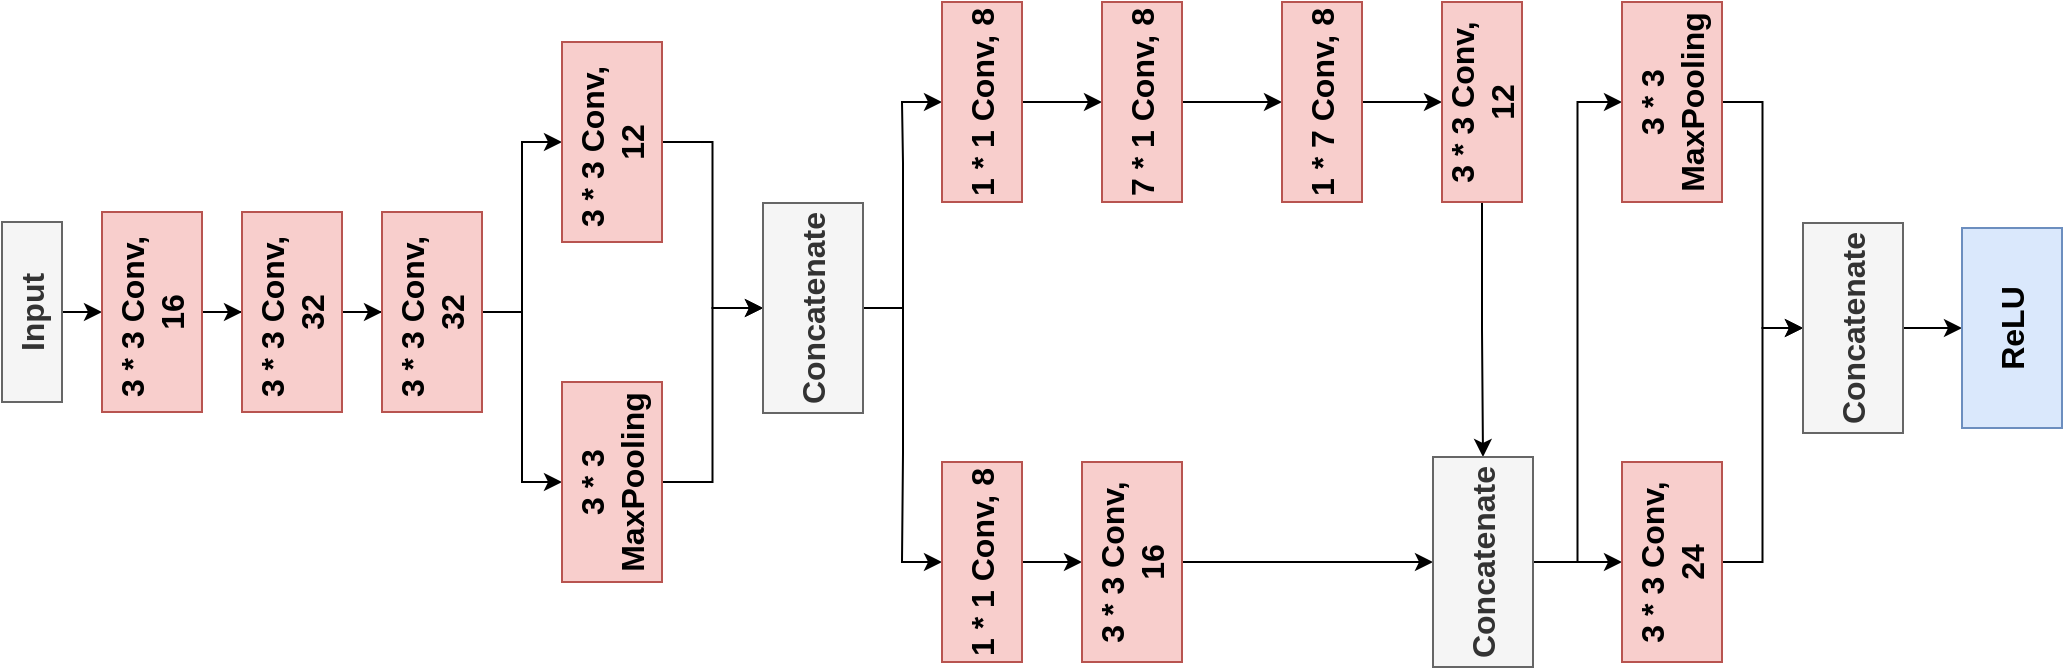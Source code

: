 <mxfile version="24.2.1" type="device">
  <diagram name="Page-1" id="hyTKVOXmDbW2sWo6DiVj">
    <mxGraphModel dx="1513" dy="753" grid="1" gridSize="10" guides="1" tooltips="1" connect="1" arrows="1" fold="1" page="1" pageScale="1" pageWidth="827" pageHeight="1169" math="0" shadow="0">
      <root>
        <mxCell id="0" />
        <mxCell id="1" parent="0" />
        <mxCell id="dDnlV9lXlKKMvEJjFumc-40" value="" style="group;rotation=-90;" parent="1" vertex="1" connectable="0">
          <mxGeometry x="138" y="60" width="332" height="1030" as="geometry" />
        </mxCell>
        <mxCell id="dDnlV9lXlKKMvEJjFumc-3" style="edgeStyle=orthogonalEdgeStyle;rounded=0;orthogonalLoop=1;jettySize=auto;html=1;exitX=0.5;exitY=1;exitDx=0;exitDy=0;entryX=0.5;entryY=0;entryDx=0;entryDy=0;fillColor=#f8cecc;strokeColor=#000000;" parent="dDnlV9lXlKKMvEJjFumc-40" source="dDnlV9lXlKKMvEJjFumc-1" target="dDnlV9lXlKKMvEJjFumc-2" edge="1">
          <mxGeometry relative="1" as="geometry" />
        </mxCell>
        <mxCell id="dDnlV9lXlKKMvEJjFumc-1" value="&lt;b&gt;&lt;font style=&quot;font-size: 16px;&quot;&gt;Input&lt;/font&gt;&lt;/b&gt;" style="rounded=0;whiteSpace=wrap;html=1;fillColor=#f5f5f5;fontColor=#333333;strokeColor=#666666;rotation=-90;" parent="dDnlV9lXlKKMvEJjFumc-40" vertex="1">
          <mxGeometry x="-379" y="489" width="90" height="30" as="geometry" />
        </mxCell>
        <mxCell id="dDnlV9lXlKKMvEJjFumc-5" value="" style="edgeStyle=orthogonalEdgeStyle;rounded=0;orthogonalLoop=1;jettySize=auto;html=1;" parent="dDnlV9lXlKKMvEJjFumc-40" source="dDnlV9lXlKKMvEJjFumc-2" target="dDnlV9lXlKKMvEJjFumc-4" edge="1">
          <mxGeometry relative="1" as="geometry" />
        </mxCell>
        <mxCell id="dDnlV9lXlKKMvEJjFumc-2" value="&lt;b&gt;&lt;font style=&quot;font-size: 16px;&quot;&gt;3 * 3 Conv,&amp;nbsp;&lt;/font&gt;&lt;/b&gt;&lt;div&gt;&lt;span style=&quot;font-size: 16px;&quot;&gt;&lt;b&gt;16&lt;/b&gt;&lt;/span&gt;&lt;/div&gt;" style="rounded=0;whiteSpace=wrap;html=1;fillColor=#f8cecc;strokeColor=#b85450;rotation=-90;" parent="dDnlV9lXlKKMvEJjFumc-40" vertex="1">
          <mxGeometry x="-324" y="479" width="100" height="50" as="geometry" />
        </mxCell>
        <mxCell id="dDnlV9lXlKKMvEJjFumc-7" value="" style="edgeStyle=orthogonalEdgeStyle;rounded=0;orthogonalLoop=1;jettySize=auto;html=1;" parent="dDnlV9lXlKKMvEJjFumc-40" source="dDnlV9lXlKKMvEJjFumc-4" target="dDnlV9lXlKKMvEJjFumc-6" edge="1">
          <mxGeometry relative="1" as="geometry" />
        </mxCell>
        <mxCell id="dDnlV9lXlKKMvEJjFumc-4" value="&lt;b&gt;&lt;font style=&quot;font-size: 16px;&quot;&gt;3 * 3 Conv,&amp;nbsp;&lt;/font&gt;&lt;/b&gt;&lt;div&gt;&lt;span style=&quot;font-size: 16px;&quot;&gt;&lt;b&gt;32&lt;/b&gt;&lt;/span&gt;&lt;/div&gt;" style="rounded=0;whiteSpace=wrap;html=1;fillColor=#f8cecc;strokeColor=#b85450;rotation=-90;" parent="dDnlV9lXlKKMvEJjFumc-40" vertex="1">
          <mxGeometry x="-254" y="479" width="100" height="50" as="geometry" />
        </mxCell>
        <mxCell id="dDnlV9lXlKKMvEJjFumc-9" style="edgeStyle=orthogonalEdgeStyle;rounded=0;orthogonalLoop=1;jettySize=auto;html=1;exitX=0.5;exitY=1;exitDx=0;exitDy=0;entryX=0.5;entryY=0;entryDx=0;entryDy=0;" parent="dDnlV9lXlKKMvEJjFumc-40" source="dDnlV9lXlKKMvEJjFumc-6" target="dDnlV9lXlKKMvEJjFumc-8" edge="1">
          <mxGeometry relative="1" as="geometry" />
        </mxCell>
        <mxCell id="dDnlV9lXlKKMvEJjFumc-11" style="edgeStyle=orthogonalEdgeStyle;rounded=0;orthogonalLoop=1;jettySize=auto;html=1;exitX=0.5;exitY=1;exitDx=0;exitDy=0;entryX=0.5;entryY=0;entryDx=0;entryDy=0;" parent="dDnlV9lXlKKMvEJjFumc-40" source="dDnlV9lXlKKMvEJjFumc-6" target="dDnlV9lXlKKMvEJjFumc-10" edge="1">
          <mxGeometry relative="1" as="geometry" />
        </mxCell>
        <mxCell id="dDnlV9lXlKKMvEJjFumc-6" value="&lt;b&gt;&lt;font style=&quot;font-size: 16px;&quot;&gt;3 * 3 Conv,&amp;nbsp;&lt;/font&gt;&lt;/b&gt;&lt;div&gt;&lt;span style=&quot;font-size: 16px;&quot;&gt;&lt;b&gt;32&lt;/b&gt;&lt;/span&gt;&lt;/div&gt;" style="rounded=0;whiteSpace=wrap;html=1;fillColor=#f8cecc;strokeColor=#b85450;rotation=-90;" parent="dDnlV9lXlKKMvEJjFumc-40" vertex="1">
          <mxGeometry x="-184" y="479" width="100" height="50" as="geometry" />
        </mxCell>
        <mxCell id="dDnlV9lXlKKMvEJjFumc-13" style="edgeStyle=orthogonalEdgeStyle;rounded=0;orthogonalLoop=1;jettySize=auto;html=1;exitX=0.5;exitY=1;exitDx=0;exitDy=0;entryX=0.5;entryY=0;entryDx=0;entryDy=0;" parent="dDnlV9lXlKKMvEJjFumc-40" source="dDnlV9lXlKKMvEJjFumc-8" target="dDnlV9lXlKKMvEJjFumc-12" edge="1">
          <mxGeometry relative="1" as="geometry" />
        </mxCell>
        <mxCell id="dDnlV9lXlKKMvEJjFumc-8" value="&lt;span style=&quot;font-size: 16px;&quot;&gt;&lt;b&gt;3 * 3 MaxPooling&lt;/b&gt;&lt;/span&gt;" style="rounded=0;whiteSpace=wrap;html=1;fillColor=#f8cecc;strokeColor=#b85450;rotation=-90;" parent="dDnlV9lXlKKMvEJjFumc-40" vertex="1">
          <mxGeometry x="-94" y="564" width="100" height="50" as="geometry" />
        </mxCell>
        <mxCell id="dDnlV9lXlKKMvEJjFumc-14" style="edgeStyle=orthogonalEdgeStyle;rounded=0;orthogonalLoop=1;jettySize=auto;html=1;exitX=0.5;exitY=1;exitDx=0;exitDy=0;entryX=0.5;entryY=0;entryDx=0;entryDy=0;" parent="dDnlV9lXlKKMvEJjFumc-40" source="dDnlV9lXlKKMvEJjFumc-10" target="dDnlV9lXlKKMvEJjFumc-12" edge="1">
          <mxGeometry relative="1" as="geometry" />
        </mxCell>
        <mxCell id="dDnlV9lXlKKMvEJjFumc-10" value="&lt;b&gt;&lt;font style=&quot;font-size: 16px;&quot;&gt;3 * 3 Conv,&amp;nbsp;&lt;/font&gt;&lt;/b&gt;&lt;div&gt;&lt;span style=&quot;font-size: 16px;&quot;&gt;&lt;b&gt;12&lt;/b&gt;&lt;/span&gt;&lt;/div&gt;" style="rounded=0;whiteSpace=wrap;html=1;fillColor=#f8cecc;strokeColor=#b85450;rotation=-90;" parent="dDnlV9lXlKKMvEJjFumc-40" vertex="1">
          <mxGeometry x="-94" y="394" width="100" height="50" as="geometry" />
        </mxCell>
        <mxCell id="dDnlV9lXlKKMvEJjFumc-16" style="edgeStyle=orthogonalEdgeStyle;rounded=0;orthogonalLoop=1;jettySize=auto;html=1;exitX=0.5;exitY=1;exitDx=0;exitDy=0;entryX=0.5;entryY=0;entryDx=0;entryDy=0;" parent="dDnlV9lXlKKMvEJjFumc-40" source="dDnlV9lXlKKMvEJjFumc-12" target="dDnlV9lXlKKMvEJjFumc-15" edge="1">
          <mxGeometry relative="1" as="geometry" />
        </mxCell>
        <mxCell id="dDnlV9lXlKKMvEJjFumc-20" style="edgeStyle=orthogonalEdgeStyle;rounded=0;orthogonalLoop=1;jettySize=auto;html=1;exitX=0.5;exitY=1;exitDx=0;exitDy=0;entryX=0.5;entryY=0;entryDx=0;entryDy=0;" parent="dDnlV9lXlKKMvEJjFumc-40" source="dDnlV9lXlKKMvEJjFumc-12" target="dDnlV9lXlKKMvEJjFumc-19" edge="1">
          <mxGeometry relative="1" as="geometry" />
        </mxCell>
        <mxCell id="dDnlV9lXlKKMvEJjFumc-12" value="&lt;span style=&quot;font-size: 16px;&quot;&gt;&lt;b&gt;Concatenate&lt;/b&gt;&lt;/span&gt;" style="rounded=0;whiteSpace=wrap;html=1;fillColor=#f5f5f5;strokeColor=#666666;fontColor=#333333;rotation=-90;" parent="dDnlV9lXlKKMvEJjFumc-40" vertex="1">
          <mxGeometry x="4" y="477" width="105" height="50" as="geometry" />
        </mxCell>
        <mxCell id="dDnlV9lXlKKMvEJjFumc-18" value="" style="edgeStyle=orthogonalEdgeStyle;rounded=0;orthogonalLoop=1;jettySize=auto;html=1;" parent="dDnlV9lXlKKMvEJjFumc-40" source="dDnlV9lXlKKMvEJjFumc-15" target="dDnlV9lXlKKMvEJjFumc-17" edge="1">
          <mxGeometry relative="1" as="geometry" />
        </mxCell>
        <mxCell id="dDnlV9lXlKKMvEJjFumc-15" value="&lt;span style=&quot;font-size: 16px;&quot;&gt;&lt;b&gt;1 * 1 Conv, 8&lt;/b&gt;&lt;/span&gt;" style="rounded=0;whiteSpace=wrap;html=1;fillColor=#f8cecc;strokeColor=#b85450;rotation=-90;" parent="dDnlV9lXlKKMvEJjFumc-40" vertex="1">
          <mxGeometry x="91" y="609" width="100" height="40" as="geometry" />
        </mxCell>
        <mxCell id="dDnlV9lXlKKMvEJjFumc-28" style="edgeStyle=orthogonalEdgeStyle;rounded=0;orthogonalLoop=1;jettySize=auto;html=1;exitX=0.5;exitY=1;exitDx=0;exitDy=0;entryX=0.5;entryY=0;entryDx=0;entryDy=0;" parent="dDnlV9lXlKKMvEJjFumc-40" source="dDnlV9lXlKKMvEJjFumc-17" target="dDnlV9lXlKKMvEJjFumc-27" edge="1">
          <mxGeometry relative="1" as="geometry" />
        </mxCell>
        <mxCell id="dDnlV9lXlKKMvEJjFumc-17" value="&lt;span style=&quot;font-size: 16px;&quot;&gt;&lt;b&gt;3 * 3 Conv, 16&lt;/b&gt;&lt;/span&gt;" style="rounded=0;whiteSpace=wrap;html=1;fillColor=#f8cecc;strokeColor=#b85450;rotation=-90;" parent="dDnlV9lXlKKMvEJjFumc-40" vertex="1">
          <mxGeometry x="166" y="604" width="100" height="50" as="geometry" />
        </mxCell>
        <mxCell id="dDnlV9lXlKKMvEJjFumc-22" value="" style="edgeStyle=orthogonalEdgeStyle;rounded=0;orthogonalLoop=1;jettySize=auto;html=1;" parent="dDnlV9lXlKKMvEJjFumc-40" source="dDnlV9lXlKKMvEJjFumc-19" target="dDnlV9lXlKKMvEJjFumc-21" edge="1">
          <mxGeometry relative="1" as="geometry" />
        </mxCell>
        <mxCell id="dDnlV9lXlKKMvEJjFumc-19" value="&lt;span style=&quot;font-size: 16px;&quot;&gt;&lt;b&gt;1 * 1 Conv, 8&lt;/b&gt;&lt;/span&gt;" style="rounded=0;whiteSpace=wrap;html=1;fillColor=#f8cecc;strokeColor=#b85450;rotation=-90;" parent="dDnlV9lXlKKMvEJjFumc-40" vertex="1">
          <mxGeometry x="91" y="379" width="100" height="40" as="geometry" />
        </mxCell>
        <mxCell id="dDnlV9lXlKKMvEJjFumc-24" value="" style="edgeStyle=orthogonalEdgeStyle;rounded=0;orthogonalLoop=1;jettySize=auto;html=1;" parent="dDnlV9lXlKKMvEJjFumc-40" source="dDnlV9lXlKKMvEJjFumc-21" target="dDnlV9lXlKKMvEJjFumc-23" edge="1">
          <mxGeometry relative="1" as="geometry" />
        </mxCell>
        <mxCell id="dDnlV9lXlKKMvEJjFumc-21" value="&lt;span style=&quot;font-size: 16px;&quot;&gt;&lt;b&gt;7 * 1 Conv, 8&lt;/b&gt;&lt;/span&gt;" style="rounded=0;whiteSpace=wrap;html=1;fillColor=#f8cecc;strokeColor=#b85450;rotation=-90;" parent="dDnlV9lXlKKMvEJjFumc-40" vertex="1">
          <mxGeometry x="171" y="379" width="100" height="40" as="geometry" />
        </mxCell>
        <mxCell id="dDnlV9lXlKKMvEJjFumc-26" value="" style="edgeStyle=orthogonalEdgeStyle;rounded=0;orthogonalLoop=1;jettySize=auto;html=1;" parent="dDnlV9lXlKKMvEJjFumc-40" source="dDnlV9lXlKKMvEJjFumc-23" target="dDnlV9lXlKKMvEJjFumc-25" edge="1">
          <mxGeometry relative="1" as="geometry" />
        </mxCell>
        <mxCell id="dDnlV9lXlKKMvEJjFumc-23" value="&lt;span style=&quot;font-size: 16px;&quot;&gt;&lt;b&gt;1 * 7 Conv, 8&lt;/b&gt;&lt;/span&gt;" style="rounded=0;whiteSpace=wrap;html=1;fillColor=#f8cecc;strokeColor=#b85450;rotation=-90;" parent="dDnlV9lXlKKMvEJjFumc-40" vertex="1">
          <mxGeometry x="261" y="379" width="100" height="40" as="geometry" />
        </mxCell>
        <mxCell id="dDnlV9lXlKKMvEJjFumc-29" style="edgeStyle=orthogonalEdgeStyle;rounded=0;orthogonalLoop=1;jettySize=auto;html=1;exitX=0;exitY=0.5;exitDx=0;exitDy=0;entryX=1;entryY=0.5;entryDx=0;entryDy=0;" parent="dDnlV9lXlKKMvEJjFumc-40" source="dDnlV9lXlKKMvEJjFumc-25" target="dDnlV9lXlKKMvEJjFumc-27" edge="1">
          <mxGeometry relative="1" as="geometry" />
        </mxCell>
        <mxCell id="dDnlV9lXlKKMvEJjFumc-25" value="&lt;span style=&quot;font-size: 16px;&quot;&gt;&lt;b&gt;3 * 3 Conv, 12&lt;/b&gt;&lt;/span&gt;" style="rounded=0;whiteSpace=wrap;html=1;fillColor=#f8cecc;strokeColor=#b85450;rotation=-90;" parent="dDnlV9lXlKKMvEJjFumc-40" vertex="1">
          <mxGeometry x="341" y="379" width="100" height="40" as="geometry" />
        </mxCell>
        <mxCell id="dDnlV9lXlKKMvEJjFumc-33" style="edgeStyle=orthogonalEdgeStyle;rounded=0;orthogonalLoop=1;jettySize=auto;html=1;exitX=0.5;exitY=1;exitDx=0;exitDy=0;entryX=0.5;entryY=0;entryDx=0;entryDy=0;" parent="dDnlV9lXlKKMvEJjFumc-40" source="dDnlV9lXlKKMvEJjFumc-27" target="dDnlV9lXlKKMvEJjFumc-32" edge="1">
          <mxGeometry relative="1" as="geometry" />
        </mxCell>
        <mxCell id="dDnlV9lXlKKMvEJjFumc-34" style="edgeStyle=orthogonalEdgeStyle;rounded=0;orthogonalLoop=1;jettySize=auto;html=1;exitX=0.5;exitY=1;exitDx=0;exitDy=0;entryX=0.5;entryY=0;entryDx=0;entryDy=0;" parent="dDnlV9lXlKKMvEJjFumc-40" source="dDnlV9lXlKKMvEJjFumc-27" target="dDnlV9lXlKKMvEJjFumc-30" edge="1">
          <mxGeometry relative="1" as="geometry" />
        </mxCell>
        <mxCell id="dDnlV9lXlKKMvEJjFumc-27" value="&lt;span style=&quot;font-size: 16px;&quot;&gt;&lt;b&gt;Concatenate&lt;/b&gt;&lt;/span&gt;" style="rounded=0;whiteSpace=wrap;html=1;fillColor=#f5f5f5;strokeColor=#666666;fontColor=#333333;rotation=-90;" parent="dDnlV9lXlKKMvEJjFumc-40" vertex="1">
          <mxGeometry x="339" y="604" width="105" height="50" as="geometry" />
        </mxCell>
        <mxCell id="dDnlV9lXlKKMvEJjFumc-36" style="edgeStyle=orthogonalEdgeStyle;rounded=0;orthogonalLoop=1;jettySize=auto;html=1;exitX=0.5;exitY=1;exitDx=0;exitDy=0;entryX=0.5;entryY=0;entryDx=0;entryDy=0;" parent="dDnlV9lXlKKMvEJjFumc-40" source="dDnlV9lXlKKMvEJjFumc-30" target="dDnlV9lXlKKMvEJjFumc-35" edge="1">
          <mxGeometry relative="1" as="geometry" />
        </mxCell>
        <mxCell id="dDnlV9lXlKKMvEJjFumc-30" value="&lt;span style=&quot;font-size: 16px;&quot;&gt;&lt;b&gt;3 * 3 Conv, 24&lt;/b&gt;&lt;/span&gt;" style="rounded=0;whiteSpace=wrap;html=1;fillColor=#f8cecc;strokeColor=#b85450;rotation=-90;" parent="dDnlV9lXlKKMvEJjFumc-40" vertex="1">
          <mxGeometry x="436" y="604" width="100" height="50" as="geometry" />
        </mxCell>
        <mxCell id="dDnlV9lXlKKMvEJjFumc-37" style="edgeStyle=orthogonalEdgeStyle;rounded=0;orthogonalLoop=1;jettySize=auto;html=1;exitX=0.5;exitY=1;exitDx=0;exitDy=0;entryX=0.5;entryY=0;entryDx=0;entryDy=0;" parent="dDnlV9lXlKKMvEJjFumc-40" source="dDnlV9lXlKKMvEJjFumc-32" target="dDnlV9lXlKKMvEJjFumc-35" edge="1">
          <mxGeometry relative="1" as="geometry">
            <mxPoint x="561" y="429" as="targetPoint" />
          </mxGeometry>
        </mxCell>
        <mxCell id="dDnlV9lXlKKMvEJjFumc-32" value="&lt;span style=&quot;font-size: 16px;&quot;&gt;&lt;b&gt;3 * 3 MaxPooling&lt;/b&gt;&lt;/span&gt;" style="rounded=0;whiteSpace=wrap;html=1;fillColor=#f8cecc;strokeColor=#b85450;rotation=-90;" parent="dDnlV9lXlKKMvEJjFumc-40" vertex="1">
          <mxGeometry x="436" y="374" width="100" height="50" as="geometry" />
        </mxCell>
        <mxCell id="dDnlV9lXlKKMvEJjFumc-39" value="" style="edgeStyle=orthogonalEdgeStyle;rounded=0;orthogonalLoop=1;jettySize=auto;html=1;" parent="dDnlV9lXlKKMvEJjFumc-40" source="dDnlV9lXlKKMvEJjFumc-35" target="dDnlV9lXlKKMvEJjFumc-38" edge="1">
          <mxGeometry relative="1" as="geometry" />
        </mxCell>
        <mxCell id="dDnlV9lXlKKMvEJjFumc-35" value="&lt;span style=&quot;font-size: 16px;&quot;&gt;&lt;b&gt;Concatenate&lt;/b&gt;&lt;/span&gt;" style="rounded=0;whiteSpace=wrap;html=1;fillColor=#f5f5f5;strokeColor=#666666;fontColor=#333333;rotation=-90;" parent="dDnlV9lXlKKMvEJjFumc-40" vertex="1">
          <mxGeometry x="524" y="487" width="105" height="50" as="geometry" />
        </mxCell>
        <mxCell id="dDnlV9lXlKKMvEJjFumc-38" value="&lt;span style=&quot;font-size: 16px;&quot;&gt;&lt;b&gt;ReLU&lt;/b&gt;&lt;/span&gt;" style="rounded=0;whiteSpace=wrap;html=1;fillColor=#dae8fc;strokeColor=#6c8ebf;rotation=-90;" parent="dDnlV9lXlKKMvEJjFumc-40" vertex="1">
          <mxGeometry x="606" y="487" width="100" height="50" as="geometry" />
        </mxCell>
      </root>
    </mxGraphModel>
  </diagram>
</mxfile>
